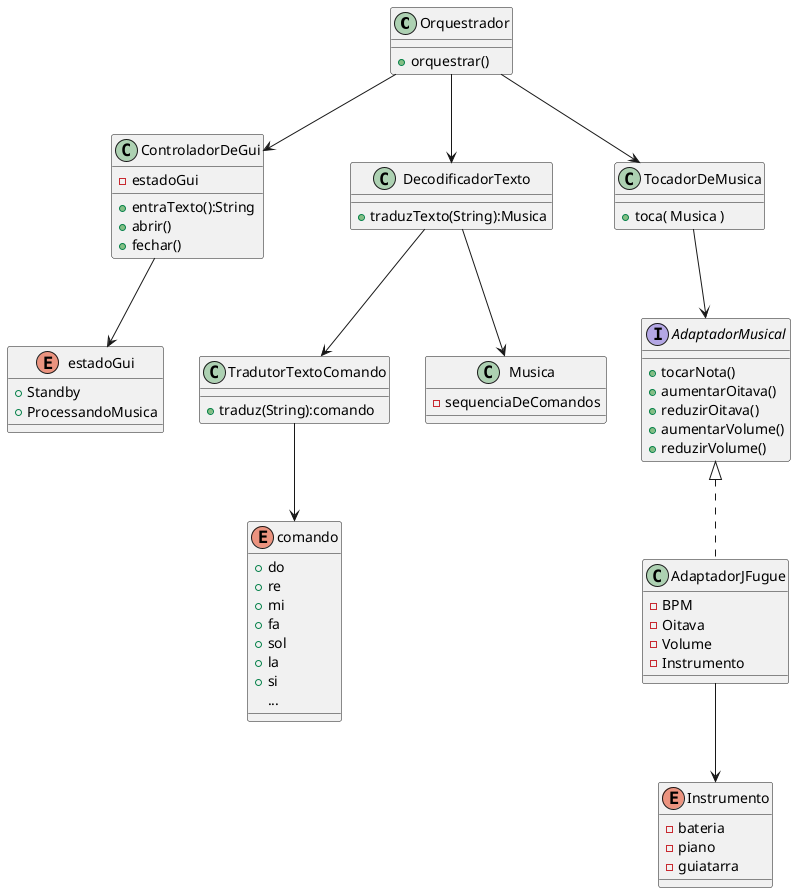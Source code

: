 @startuml classes

class Orquestrador{
    + orquestrar()
}

class ControladorDeGui{
    - estadoGui
    + entraTexto():String
    + abrir()
    + fechar()
}

enum estadoGui{
    + Standby
    + ProcessandoMusica
}

class DecodificadorTexto{
    + traduzTexto(String):Musica
}

class TradutorTextoComando{
    + traduz(String):comando
}

interface AdaptadorMusical{
    + tocarNota()
    + aumentarOitava()
    + reduzirOitava()
    + aumentarVolume()
    + reduzirVolume()
}

class AdaptadorJFugue implements AdaptadorMusical{
    - BPM
    - Oitava
    - Volume
    - Instrumento
}

enum Instrumento{
    - bateria
    - piano
    - guiatarra
}

enum comando{
    + do
    + re
    + mi
    + fa
    + sol
    + la
    + si
    ...
}

class Musica{
    - sequenciaDeComandos
}

class TocadorDeMusica{
    + toca( Musica )
}

Orquestrador --> DecodificadorTexto
Orquestrador --> TocadorDeMusica
Orquestrador --> ControladorDeGui
DecodificadorTexto --> TradutorTextoComando
DecodificadorTexto --> Musica
TocadorDeMusica --> AdaptadorMusical
TradutorTextoComando --> comando
ControladorDeGui --> estadoGui
AdaptadorJFugue --> Instrumento


@enduml